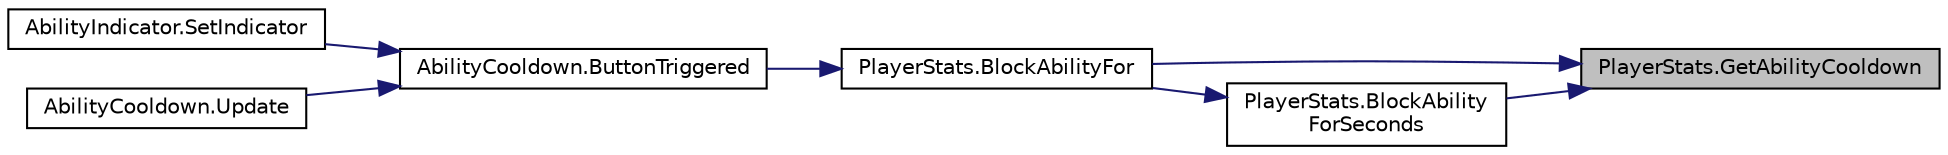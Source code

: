 digraph "PlayerStats.GetAbilityCooldown"
{
 // INTERACTIVE_SVG=YES
 // LATEX_PDF_SIZE
  edge [fontname="Helvetica",fontsize="10",labelfontname="Helvetica",labelfontsize="10"];
  node [fontname="Helvetica",fontsize="10",shape=record];
  rankdir="RL";
  Node1 [label="PlayerStats.GetAbilityCooldown",height=0.2,width=0.4,color="black", fillcolor="grey75", style="filled", fontcolor="black",tooltip=" "];
  Node1 -> Node2 [dir="back",color="midnightblue",fontsize="10",style="solid",fontname="Helvetica"];
  Node2 [label="PlayerStats.BlockAbilityFor",height=0.2,width=0.4,color="black", fillcolor="white", style="filled",URL="$class_player_stats.html#af942d9a5150c2d4c47800335ec062ee1",tooltip=" "];
  Node2 -> Node3 [dir="back",color="midnightblue",fontsize="10",style="solid",fontname="Helvetica"];
  Node3 [label="AbilityCooldown.ButtonTriggered",height=0.2,width=0.4,color="black", fillcolor="white", style="filled",URL="$class_ability_cooldown.html#a24d10146f84157eecd34133535f98c0b",tooltip="When the button is actually triggered, this function should execute"];
  Node3 -> Node4 [dir="back",color="midnightblue",fontsize="10",style="solid",fontname="Helvetica"];
  Node4 [label="AbilityIndicator.SetIndicator",height=0.2,width=0.4,color="black", fillcolor="white", style="filled",URL="$class_ability_indicator.html#a334fb70612241c8c1067bb596a4e2a26",tooltip="Shows the indicator of the wanted ability"];
  Node3 -> Node5 [dir="back",color="midnightblue",fontsize="10",style="solid",fontname="Helvetica"];
  Node5 [label="AbilityCooldown.Update",height=0.2,width=0.4,color="black", fillcolor="white", style="filled",URL="$class_ability_cooldown.html#a0a1223f783a3c342413172a5797fa597",tooltip=" "];
  Node1 -> Node6 [dir="back",color="midnightblue",fontsize="10",style="solid",fontname="Helvetica"];
  Node6 [label="PlayerStats.BlockAbility\lForSeconds",height=0.2,width=0.4,color="black", fillcolor="white", style="filled",URL="$class_player_stats.html#a4df625156bb2ae99262e81b28346ccb4",tooltip=" "];
  Node6 -> Node2 [dir="back",color="midnightblue",fontsize="10",style="solid",fontname="Helvetica"];
}
